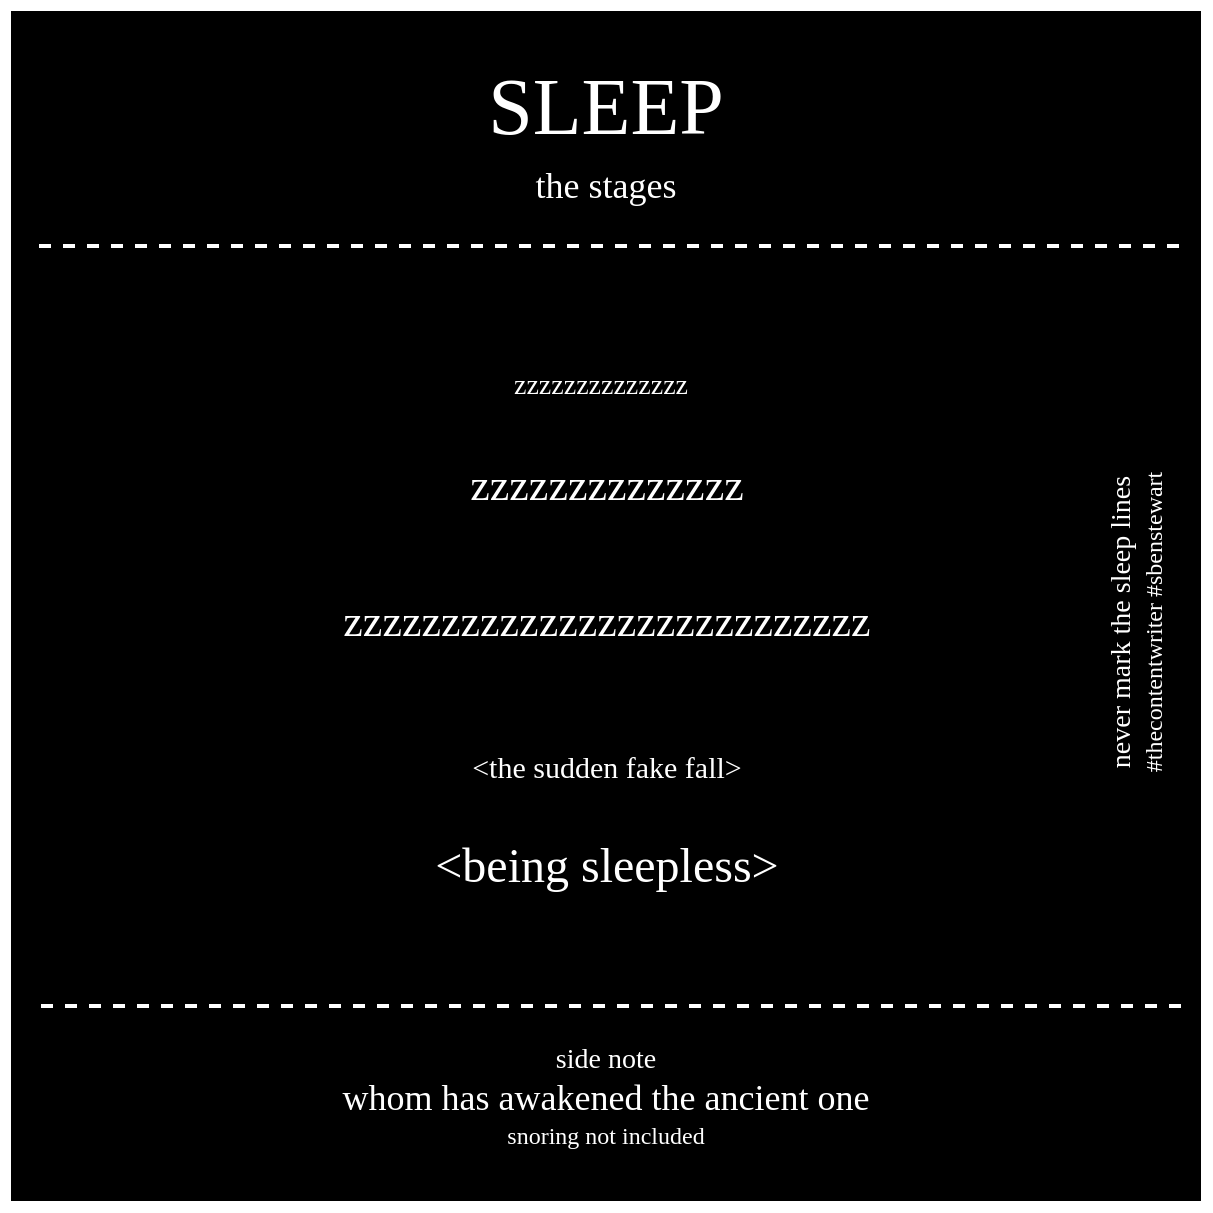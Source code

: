 <mxfile version="17.5.0" type="device"><diagram id="dX7Dphyso45SB9-RoEhv" name="Page-1"><mxGraphModel dx="1038" dy="571" grid="1" gridSize="10" guides="1" tooltips="1" connect="1" arrows="1" fold="1" page="1" pageScale="1" pageWidth="827" pageHeight="1169" math="0" shadow="0"><root><mxCell id="0"/><mxCell id="1" parent="0"/><mxCell id="nfxZPmU7g6QgWNAvG-ER-2" value="" style="whiteSpace=wrap;html=1;aspect=fixed;strokeWidth=5;strokeColor=#FFFFFF;fillColor=#000000;" parent="1" vertex="1"><mxGeometry x="210" y="90" width="600" height="600" as="geometry"/></mxCell><mxCell id="LCQen1SqzMLDeu4XuyOP-2" value="" style="edgeStyle=orthogonalEdgeStyle;rounded=0;orthogonalLoop=1;jettySize=auto;html=1;" parent="1" source="8b6ggLF4gSHIukh4vJdm-18" edge="1"><mxGeometry relative="1" as="geometry"><mxPoint x="510" y="230" as="targetPoint"/></mxGeometry></mxCell><mxCell id="8b6ggLF4gSHIukh4vJdm-18" value="&lt;font face=&quot;xkcd&quot;&gt;&lt;span style=&quot;font-size: 40px&quot;&gt;SLEEP&lt;/span&gt;&lt;br&gt;&lt;/font&gt;" style="text;html=1;strokeColor=none;fillColor=none;align=center;verticalAlign=middle;whiteSpace=wrap;rounded=0;fontColor=#FFFFFF;" parent="1" vertex="1"><mxGeometry x="215" y="130" width="590" height="20" as="geometry"/></mxCell><mxCell id="8b6ggLF4gSHIukh4vJdm-24" value="&lt;span style=&quot;font-family: &amp;#34;xkcd&amp;#34; ; font-size: 18px ; text-align: justify&quot;&gt;the stages&lt;/span&gt;&lt;font face=&quot;xkcd&quot;&gt;&lt;br&gt;&lt;/font&gt;" style="text;html=1;strokeColor=none;fillColor=none;align=center;verticalAlign=middle;whiteSpace=wrap;rounded=0;fontColor=#FFFFFF;" parent="1" vertex="1"><mxGeometry x="210" y="170" width="600" height="20" as="geometry"/></mxCell><mxCell id="8b6ggLF4gSHIukh4vJdm-30" value="" style="endArrow=none;dashed=1;html=1;strokeWidth=2;labelBackgroundColor=none;fontColor=#FFFFFF;strokeColor=#FFFFFF;" parent="1" edge="1"><mxGeometry width="50" height="50" relative="1" as="geometry"><mxPoint x="796.5" y="210" as="sourcePoint"/><mxPoint x="221.5" y="210" as="targetPoint"/></mxGeometry></mxCell><mxCell id="k-dpR7HA_-HZ3Fbqk2lw-16" value="" style="endArrow=none;dashed=1;html=1;strokeWidth=2;labelBackgroundColor=none;fontColor=#FFFFFF;strokeColor=#FFFFFF;" parent="1" edge="1"><mxGeometry width="50" height="50" relative="1" as="geometry"><mxPoint x="797.5" y="590" as="sourcePoint"/><mxPoint x="222.5" y="590" as="targetPoint"/></mxGeometry></mxCell><mxCell id="k-dpR7HA_-HZ3Fbqk2lw-17" value="&lt;font face=&quot;xkcd&quot;&gt;&lt;span style=&quot;font-size: 14px&quot;&gt;side note&lt;br&gt;&lt;/span&gt;&lt;/font&gt;&lt;span style=&quot;font-family: &amp;#34;xkcd&amp;#34; ; font-size: 18px&quot;&gt;whom has awakened the ancient one&lt;/span&gt;&lt;font face=&quot;xkcd&quot;&gt;&lt;br&gt;snoring not included&lt;br&gt;&lt;/font&gt;" style="text;html=1;strokeColor=none;fillColor=none;align=center;verticalAlign=middle;whiteSpace=wrap;rounded=0;fontColor=#FFFFFF;" parent="1" vertex="1"><mxGeometry x="220" y="600" width="580" height="70" as="geometry"/></mxCell><mxCell id="euaHSMH8fYii958cPEId-22" style="edgeStyle=orthogonalEdgeStyle;rounded=0;orthogonalLoop=1;jettySize=auto;html=1;exitX=0.5;exitY=1;exitDx=0;exitDy=0;strokeWidth=2;" parent="1" edge="1"><mxGeometry relative="1" as="geometry"><mxPoint x="661" y="451" as="sourcePoint"/><mxPoint x="661" y="451" as="targetPoint"/></mxGeometry></mxCell><mxCell id="pKVuHFSoDqtFi99w7tCS-15" value="&lt;font face=&quot;xkcd&quot;&gt;&lt;span style=&quot;font-size: 14px&quot;&gt;never mark the sleep lines&lt;br&gt;&lt;/span&gt;#thecontentwriter #sbenstewart&lt;br&gt;&lt;/font&gt;" style="text;html=1;strokeColor=none;fillColor=none;align=center;verticalAlign=middle;whiteSpace=wrap;rounded=0;rotation=-90;fontColor=#FFFFFF;" parent="1" vertex="1"><mxGeometry x="630" y="388" width="290" height="20" as="geometry"/></mxCell><mxCell id="Z1HXvXu6qWaqzWiNR_cD-4" value="&lt;span style=&quot;font-family: &amp;#34;xkcd&amp;#34; ; text-align: justify&quot;&gt;&lt;font style=&quot;font-size: 14px&quot;&gt;zzzzzzzzzzzzzz&lt;/font&gt;&lt;/span&gt;&lt;font face=&quot;xkcd&quot;&gt;&lt;br&gt;&lt;/font&gt;" style="text;html=1;strokeColor=none;fillColor=none;align=center;verticalAlign=middle;whiteSpace=wrap;rounded=0;fontColor=#FFFFFF;" vertex="1" parent="1"><mxGeometry x="215" y="270" width="585" height="20" as="geometry"/></mxCell><mxCell id="Z1HXvXu6qWaqzWiNR_cD-5" value="&lt;span style=&quot;font-family: &amp;#34;xkcd&amp;#34; ; text-align: justify&quot;&gt;&lt;font style=&quot;font-size: 22px&quot;&gt;zzzzzzzzzzzzzz&lt;/font&gt;&lt;/span&gt;&lt;font face=&quot;xkcd&quot;&gt;&lt;br&gt;&lt;/font&gt;" style="text;html=1;strokeColor=none;fillColor=none;align=center;verticalAlign=middle;whiteSpace=wrap;rounded=0;fontColor=#FFFFFF;" vertex="1" parent="1"><mxGeometry x="217.5" y="310" width="585" height="40" as="geometry"/></mxCell><mxCell id="Z1HXvXu6qWaqzWiNR_cD-6" value="&lt;span style=&quot;font-family: &amp;#34;xkcd&amp;#34; ; text-align: justify&quot;&gt;&lt;font style=&quot;font-size: 22px&quot;&gt;zzzzzzzzzzzzzzzzzzzzzzzzzzz&lt;/font&gt;&lt;/span&gt;&lt;font face=&quot;xkcd&quot;&gt;&lt;br&gt;&lt;/font&gt;" style="text;html=1;strokeColor=none;fillColor=none;align=center;verticalAlign=middle;whiteSpace=wrap;rounded=0;fontColor=#FFFFFF;" vertex="1" parent="1"><mxGeometry x="217.5" y="378" width="585" height="40" as="geometry"/></mxCell><mxCell id="Z1HXvXu6qWaqzWiNR_cD-7" value="&lt;span style=&quot;font-family: &amp;#34;xkcd&amp;#34; ; text-align: justify&quot;&gt;&lt;font style=&quot;font-size: 15px&quot;&gt;&amp;lt;the sudden fake fall&amp;gt;&lt;/font&gt;&lt;/span&gt;&lt;font face=&quot;xkcd&quot;&gt;&lt;br&gt;&lt;/font&gt;" style="text;html=1;strokeColor=none;fillColor=none;align=center;verticalAlign=middle;whiteSpace=wrap;rounded=0;fontColor=#FFFFFF;" vertex="1" parent="1"><mxGeometry x="217.5" y="450" width="585" height="40" as="geometry"/></mxCell><mxCell id="Z1HXvXu6qWaqzWiNR_cD-8" value="&lt;span style=&quot;font-family: &amp;#34;xkcd&amp;#34; ; text-align: justify&quot;&gt;&lt;font style=&quot;font-size: 24px&quot;&gt;&amp;lt;being sleepless&amp;gt;&lt;/font&gt;&lt;/span&gt;&lt;font face=&quot;xkcd&quot;&gt;&lt;br&gt;&lt;/font&gt;" style="text;html=1;strokeColor=none;fillColor=none;align=center;verticalAlign=middle;whiteSpace=wrap;rounded=0;fontColor=#FFFFFF;" vertex="1" parent="1"><mxGeometry x="217.5" y="500" width="585" height="40" as="geometry"/></mxCell></root></mxGraphModel></diagram></mxfile>